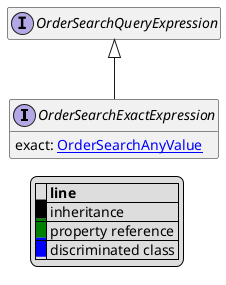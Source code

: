 @startuml

hide empty fields
hide empty methods
legend
|= |= line |
|<back:black>   </back>| inheritance |
|<back:green>   </back>| property reference |
|<back:blue>   </back>| discriminated class |
endlegend
interface OrderSearchExactExpression [[OrderSearchExactExpression.svg]] extends OrderSearchQueryExpression {
    exact: [[OrderSearchAnyValue.svg OrderSearchAnyValue]]
}
interface OrderSearchQueryExpression [[OrderSearchQueryExpression.svg]]  {
}





@enduml
